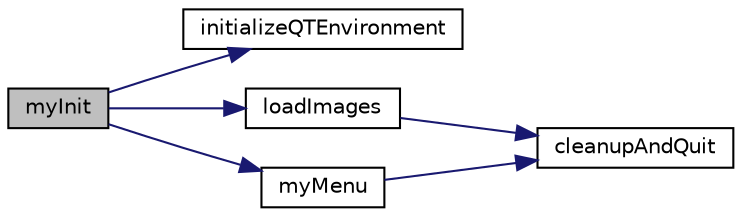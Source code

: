 digraph "myInit"
{
  edge [fontname="Helvetica",fontsize="10",labelfontname="Helvetica",labelfontsize="10"];
  node [fontname="Helvetica",fontsize="10",shape=record];
  rankdir="LR";
  Node1 [label="myInit",height=0.2,width=0.4,color="black", fillcolor="grey75", style="filled", fontcolor="black"];
  Node1 -> Node2 [color="midnightblue",fontsize="10",style="solid",fontname="Helvetica"];
  Node2 [label="initializeQTEnvironment",height=0.2,width=0.4,color="black", fillcolor="white", style="filled",URL="$Computer__Vision_2Calibration__3D_2Projects_2XCode_2main__IO_8cpp.html#a0672b041b5eec1b80073dbb043e6b625"];
  Node1 -> Node3 [color="midnightblue",fontsize="10",style="solid",fontname="Helvetica"];
  Node3 [label="loadImages",height=0.2,width=0.4,color="black", fillcolor="white", style="filled",URL="$Computer__Vision_2Calibration__3D_2Projects_2XCode_2main__IO_8cpp.html#affea87debd68f6d9a9d24b7e0c043a1d"];
  Node3 -> Node4 [color="midnightblue",fontsize="10",style="solid",fontname="Helvetica"];
  Node4 [label="cleanupAndQuit",height=0.2,width=0.4,color="black", fillcolor="white", style="filled",URL="$Computer__Vision_2Calibration__3D_2Projects_2XCode_2main__IO_8cpp.html#ab5774c0c168c63ad4c75e9bf6f09e72b"];
  Node1 -> Node5 [color="midnightblue",fontsize="10",style="solid",fontname="Helvetica"];
  Node5 [label="myMenu",height=0.2,width=0.4,color="black", fillcolor="white", style="filled",URL="$Computer__Vision_2Calibration__3D_2Projects_2XCode_2main__IO_8cpp.html#a262cac07ba13d31b16ed61d7596cd7e2"];
  Node5 -> Node4 [color="midnightblue",fontsize="10",style="solid",fontname="Helvetica"];
}
